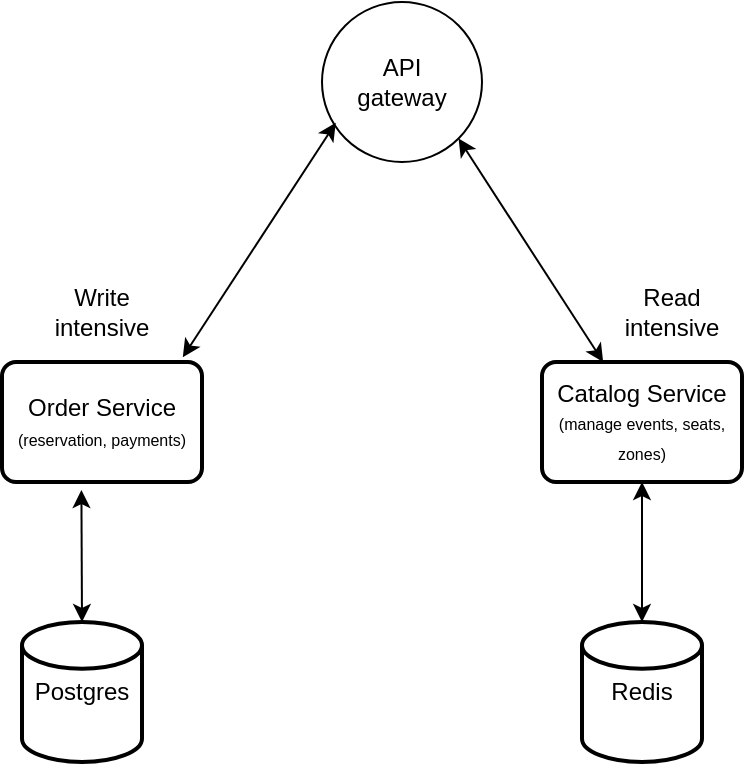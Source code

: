 <mxfile version="28.0.9">
  <diagram name="Page-1" id="WH82sPr6WG5CvrV6LaHn">
    <mxGraphModel dx="1426" dy="546" grid="1" gridSize="10" guides="1" tooltips="1" connect="1" arrows="1" fold="1" page="1" pageScale="1" pageWidth="850" pageHeight="1100" math="0" shadow="0">
      <root>
        <mxCell id="0" />
        <mxCell id="1" parent="0" />
        <mxCell id="P9DBmMX6wSuy7aMpLpV5-1" value="Postgres" style="strokeWidth=2;html=1;shape=mxgraph.flowchart.database;whiteSpace=wrap;" parent="1" vertex="1">
          <mxGeometry x="130" y="320" width="60" height="70" as="geometry" />
        </mxCell>
        <mxCell id="P9DBmMX6wSuy7aMpLpV5-3" value="Order Service&lt;div&gt;&lt;font style=&quot;font-size: 8px;&quot;&gt;(reservation, payments)&lt;/font&gt;&lt;/div&gt;" style="rounded=1;whiteSpace=wrap;html=1;absoluteArcSize=1;arcSize=14;strokeWidth=2;" parent="1" vertex="1">
          <mxGeometry x="120" y="190" width="100" height="60" as="geometry" />
        </mxCell>
        <mxCell id="P9DBmMX6wSuy7aMpLpV5-4" value="Catalog Service&lt;div&gt;&lt;font style=&quot;font-size: 8px;&quot;&gt;(manage events, seats, zones)&lt;/font&gt;&lt;/div&gt;" style="rounded=1;whiteSpace=wrap;html=1;absoluteArcSize=1;arcSize=14;strokeWidth=2;" parent="1" vertex="1">
          <mxGeometry x="390" y="190" width="100" height="60" as="geometry" />
        </mxCell>
        <mxCell id="P9DBmMX6wSuy7aMpLpV5-5" value="Write intensive" style="text;html=1;align=center;verticalAlign=middle;whiteSpace=wrap;rounded=0;" parent="1" vertex="1">
          <mxGeometry x="140" y="150" width="60" height="30" as="geometry" />
        </mxCell>
        <mxCell id="P9DBmMX6wSuy7aMpLpV5-6" value="Read intensive" style="text;html=1;align=center;verticalAlign=middle;whiteSpace=wrap;rounded=0;" parent="1" vertex="1">
          <mxGeometry x="425" y="150" width="60" height="30" as="geometry" />
        </mxCell>
        <mxCell id="P9DBmMX6wSuy7aMpLpV5-7" value="API&lt;div&gt;gateway&lt;/div&gt;" style="ellipse;whiteSpace=wrap;html=1;aspect=fixed;" parent="1" vertex="1">
          <mxGeometry x="280" y="10" width="80" height="80" as="geometry" />
        </mxCell>
        <mxCell id="P9DBmMX6wSuy7aMpLpV5-10" value="" style="endArrow=classic;startArrow=classic;html=1;rounded=0;exitX=0.904;exitY=-0.04;exitDx=0;exitDy=0;exitPerimeter=0;entryX=0.086;entryY=0.755;entryDx=0;entryDy=0;entryPerimeter=0;" parent="1" source="P9DBmMX6wSuy7aMpLpV5-3" target="P9DBmMX6wSuy7aMpLpV5-7" edge="1">
          <mxGeometry width="50" height="50" relative="1" as="geometry">
            <mxPoint x="360" y="180" as="sourcePoint" />
            <mxPoint x="410" y="130" as="targetPoint" />
          </mxGeometry>
        </mxCell>
        <mxCell id="P9DBmMX6wSuy7aMpLpV5-11" value="" style="endArrow=classic;startArrow=classic;html=1;rounded=0;entryX=1;entryY=1;entryDx=0;entryDy=0;" parent="1" source="P9DBmMX6wSuy7aMpLpV5-4" target="P9DBmMX6wSuy7aMpLpV5-7" edge="1">
          <mxGeometry width="50" height="50" relative="1" as="geometry">
            <mxPoint x="350" y="258" as="sourcePoint" />
            <mxPoint x="427" y="140" as="targetPoint" />
          </mxGeometry>
        </mxCell>
        <mxCell id="P9DBmMX6wSuy7aMpLpV5-13" value="" style="endArrow=classic;startArrow=classic;html=1;rounded=0;exitX=0.5;exitY=0;exitDx=0;exitDy=0;entryX=0.5;entryY=1;entryDx=0;entryDy=0;exitPerimeter=0;" parent="1" source="GAI0VHIeiTXWtmZf6iD3-1" target="P9DBmMX6wSuy7aMpLpV5-4" edge="1">
          <mxGeometry width="50" height="50" relative="1" as="geometry">
            <mxPoint x="440.0" y="320" as="sourcePoint" />
            <mxPoint x="357" y="150" as="targetPoint" />
          </mxGeometry>
        </mxCell>
        <mxCell id="P9DBmMX6wSuy7aMpLpV5-14" value="" style="endArrow=classic;startArrow=classic;html=1;rounded=0;exitX=0.5;exitY=0;exitDx=0;exitDy=0;exitPerimeter=0;entryX=0.397;entryY=1.067;entryDx=0;entryDy=0;entryPerimeter=0;" parent="1" source="P9DBmMX6wSuy7aMpLpV5-1" target="P9DBmMX6wSuy7aMpLpV5-3" edge="1">
          <mxGeometry width="50" height="50" relative="1" as="geometry">
            <mxPoint x="310" y="290" as="sourcePoint" />
            <mxPoint x="360" y="240" as="targetPoint" />
          </mxGeometry>
        </mxCell>
        <mxCell id="GAI0VHIeiTXWtmZf6iD3-1" value="Redis" style="strokeWidth=2;html=1;shape=mxgraph.flowchart.database;whiteSpace=wrap;" vertex="1" parent="1">
          <mxGeometry x="410" y="320" width="60" height="70" as="geometry" />
        </mxCell>
      </root>
    </mxGraphModel>
  </diagram>
</mxfile>
